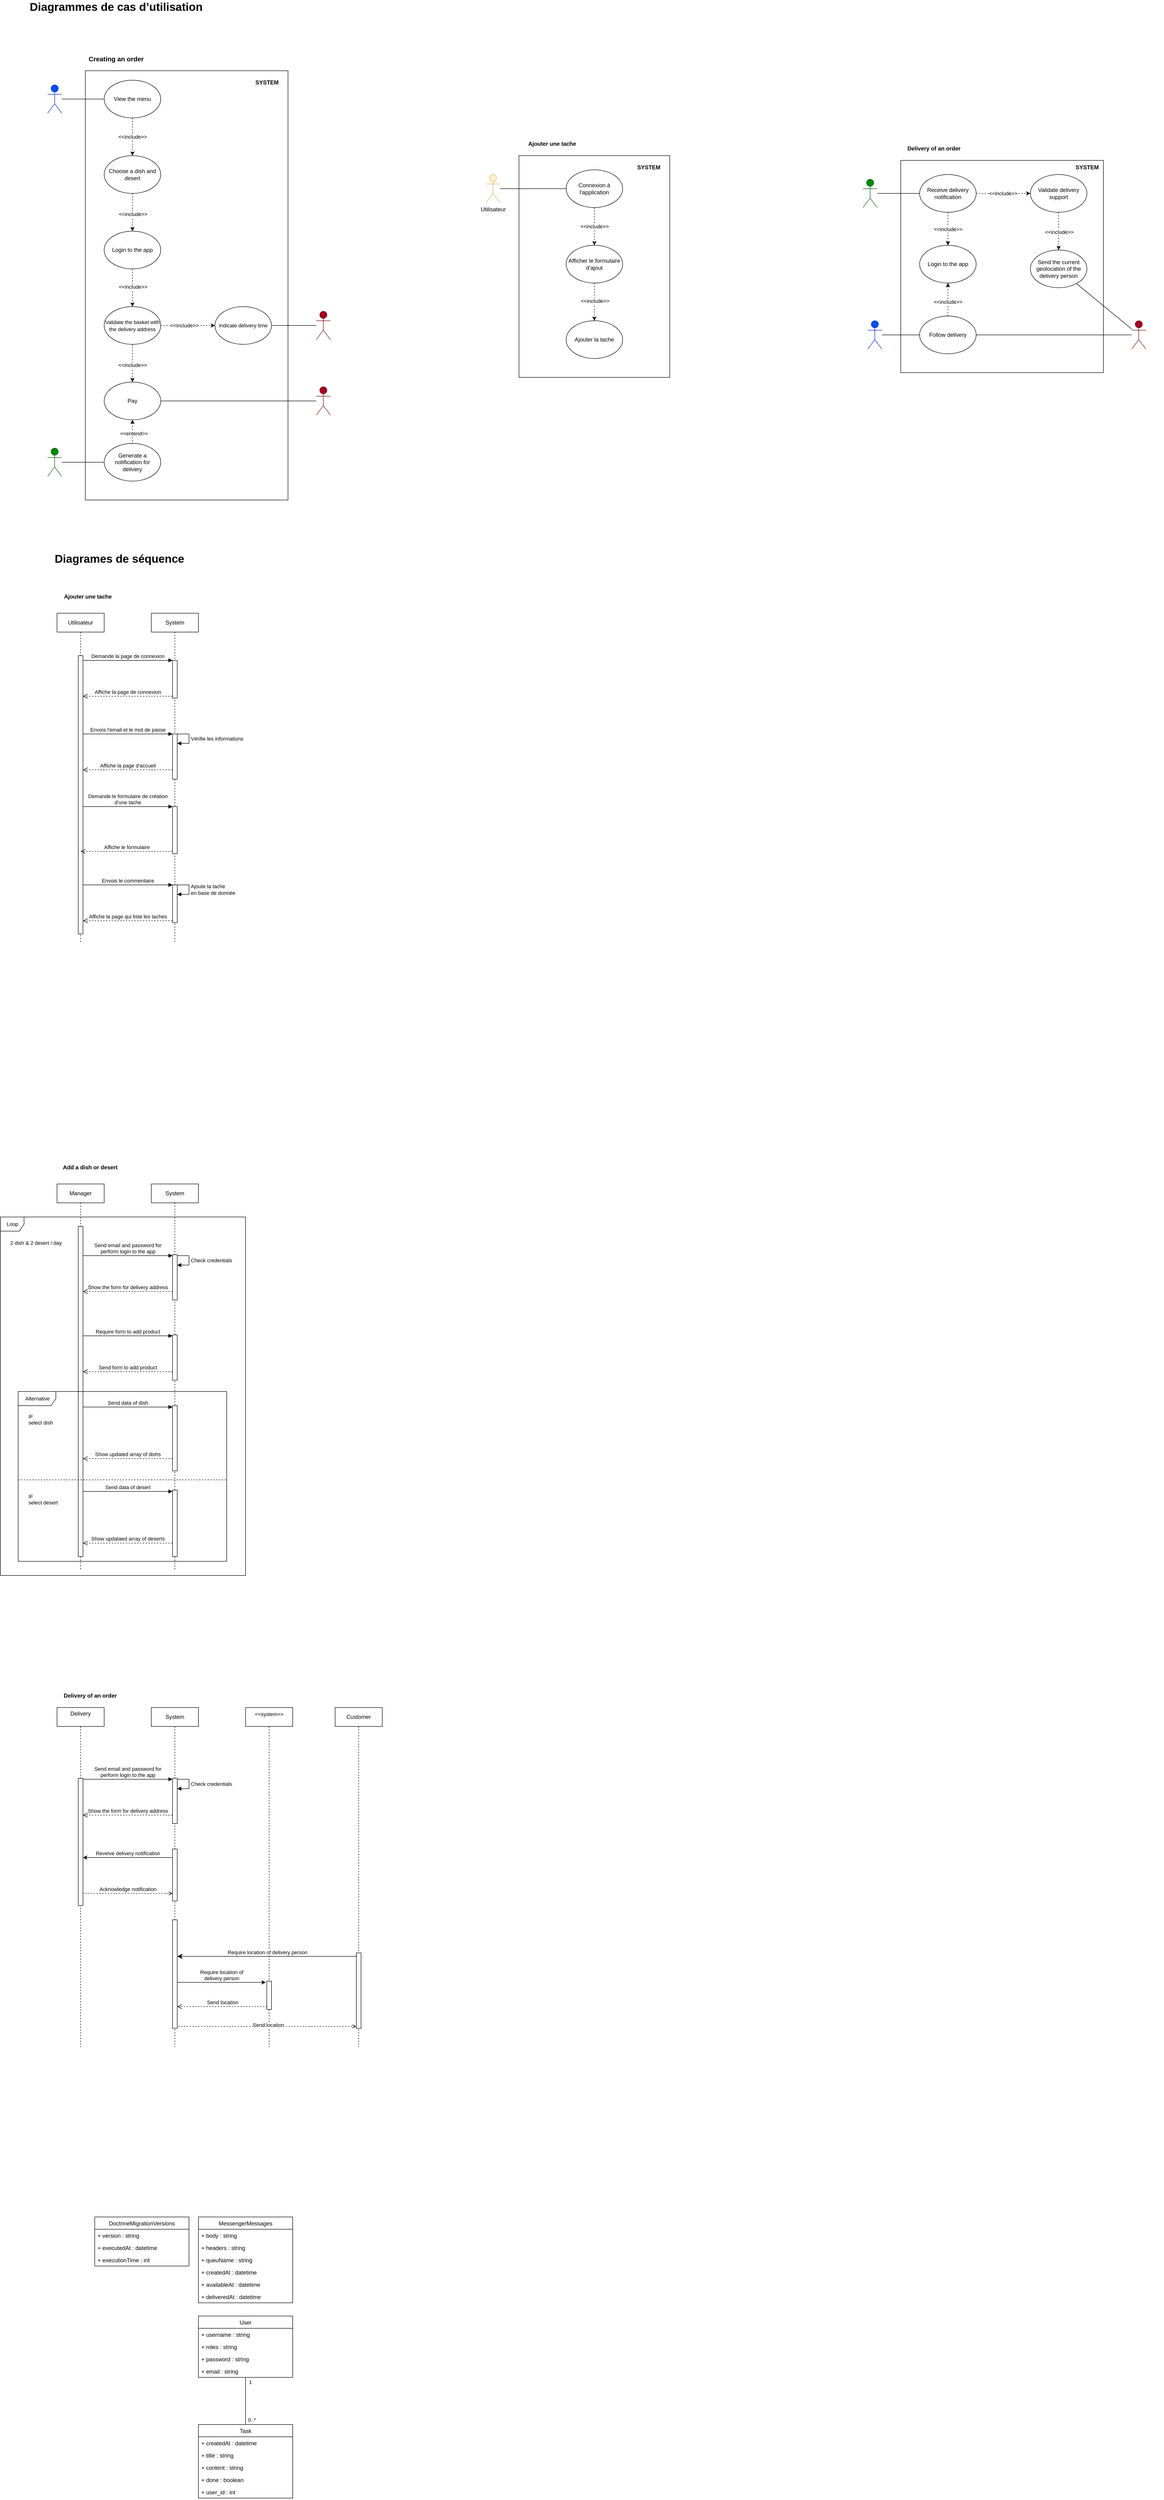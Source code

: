 <mxfile version="24.4.8" type="device">
  <diagram name="Page-1" id="bJd8FTKVX0h3mC1MRTGj">
    <mxGraphModel dx="2184" dy="1863" grid="1" gridSize="10" guides="1" tooltips="1" connect="1" arrows="1" fold="1" page="1" pageScale="1" pageWidth="827" pageHeight="1169" math="0" shadow="0">
      <root>
        <mxCell id="0" />
        <mxCell id="1" parent="0" />
        <mxCell id="SNnkozk0476fBdrd7aOH-89" value="" style="whiteSpace=wrap;html=1;" parent="1" vertex="1">
          <mxGeometry x="1870" y="400" width="430" height="450" as="geometry" />
        </mxCell>
        <mxCell id="SNnkozk0476fBdrd7aOH-65" value="" style="whiteSpace=wrap;html=1;" parent="1" vertex="1">
          <mxGeometry x="1060" y="390" width="320" height="470" as="geometry" />
        </mxCell>
        <mxCell id="SNnkozk0476fBdrd7aOH-47" value="" style="whiteSpace=wrap;html=1;" parent="1" vertex="1">
          <mxGeometry x="140" y="210" width="430" height="910" as="geometry" />
        </mxCell>
        <mxCell id="SNnkozk0476fBdrd7aOH-2" value="&lt;font style=&quot;font-size: 24px;&quot;&gt;&lt;b&gt;Diagrammes de cas d’utilisation&lt;/b&gt;&lt;/font&gt;" style="text;html=1;strokeColor=none;fillColor=none;align=center;verticalAlign=middle;whiteSpace=wrap;rounded=0;" parent="1" vertex="1">
          <mxGeometry x="12.5" y="60" width="385" height="30" as="geometry" />
        </mxCell>
        <mxCell id="SNnkozk0476fBdrd7aOH-4" value="&lt;b&gt;&lt;font style=&quot;font-size: 14px;&quot;&gt;Creating an order&lt;/font&gt;&lt;/b&gt;" style="text;html=1;align=center;verticalAlign=middle;resizable=0;points=[];autosize=1;strokeColor=none;fillColor=none;" parent="1" vertex="1">
          <mxGeometry x="135" y="170" width="140" height="30" as="geometry" />
        </mxCell>
        <mxCell id="SNnkozk0476fBdrd7aOH-7" value="&lt;b&gt;Ajouter une tache&lt;/b&gt;" style="text;html=1;align=center;verticalAlign=middle;resizable=0;points=[];autosize=1;strokeColor=none;fillColor=none;" parent="1" vertex="1">
          <mxGeometry x="1070" y="350" width="120" height="30" as="geometry" />
        </mxCell>
        <mxCell id="SNnkozk0476fBdrd7aOH-8" value="&lt;div&gt;&lt;b&gt;Delivery of an order&lt;/b&gt;&lt;/div&gt;" style="text;html=1;align=center;verticalAlign=middle;resizable=0;points=[];autosize=1;strokeColor=none;fillColor=none;" parent="1" vertex="1">
          <mxGeometry x="1870" y="360" width="140" height="30" as="geometry" />
        </mxCell>
        <mxCell id="SNnkozk0476fBdrd7aOH-18" style="rounded=0;orthogonalLoop=1;jettySize=auto;html=1;endArrow=none;endFill=0;" parent="1" source="SNnkozk0476fBdrd7aOH-12" target="SNnkozk0476fBdrd7aOH-17" edge="1">
          <mxGeometry relative="1" as="geometry" />
        </mxCell>
        <mxCell id="SNnkozk0476fBdrd7aOH-12" value="User" style="shape=umlActor;verticalLabelPosition=bottom;verticalAlign=top;html=1;fillColor=#0050ef;fontColor=#ffffff;strokeColor=#001DBC;" parent="1" vertex="1">
          <mxGeometry x="60" y="240" width="30" height="60" as="geometry" />
        </mxCell>
        <mxCell id="SNnkozk0476fBdrd7aOH-21" value="" style="edgeStyle=orthogonalEdgeStyle;rounded=0;orthogonalLoop=1;jettySize=auto;html=1;dashed=1;" parent="1" source="SNnkozk0476fBdrd7aOH-17" target="SNnkozk0476fBdrd7aOH-20" edge="1">
          <mxGeometry relative="1" as="geometry" />
        </mxCell>
        <mxCell id="SNnkozk0476fBdrd7aOH-32" value="&amp;lt;&amp;lt;include&amp;gt;&amp;gt;" style="edgeLabel;html=1;align=center;verticalAlign=middle;resizable=0;points=[];" parent="SNnkozk0476fBdrd7aOH-21" vertex="1" connectable="0">
          <mxGeometry x="0.265" y="1" relative="1" as="geometry">
            <mxPoint x="-1" y="-11" as="offset" />
          </mxGeometry>
        </mxCell>
        <mxCell id="SNnkozk0476fBdrd7aOH-17" value="View the menu" style="ellipse;whiteSpace=wrap;html=1;" parent="1" vertex="1">
          <mxGeometry x="180" y="230" width="120" height="80" as="geometry" />
        </mxCell>
        <mxCell id="SNnkozk0476fBdrd7aOH-23" value="" style="edgeStyle=orthogonalEdgeStyle;rounded=0;orthogonalLoop=1;jettySize=auto;html=1;dashed=1;" parent="1" source="SNnkozk0476fBdrd7aOH-20" target="SNnkozk0476fBdrd7aOH-22" edge="1">
          <mxGeometry relative="1" as="geometry" />
        </mxCell>
        <mxCell id="SNnkozk0476fBdrd7aOH-33" value="&amp;lt;&amp;lt;include&amp;gt;&amp;gt;" style="edgeLabel;html=1;align=center;verticalAlign=middle;resizable=0;points=[];" parent="SNnkozk0476fBdrd7aOH-23" vertex="1" connectable="0">
          <mxGeometry x="-0.149" y="1" relative="1" as="geometry">
            <mxPoint y="10" as="offset" />
          </mxGeometry>
        </mxCell>
        <mxCell id="SNnkozk0476fBdrd7aOH-20" value="Choose a dish and desert" style="ellipse;whiteSpace=wrap;html=1;" parent="1" vertex="1">
          <mxGeometry x="180" y="390" width="120" height="80" as="geometry" />
        </mxCell>
        <mxCell id="SNnkozk0476fBdrd7aOH-25" value="" style="edgeStyle=orthogonalEdgeStyle;rounded=0;orthogonalLoop=1;jettySize=auto;html=1;dashed=1;" parent="1" source="SNnkozk0476fBdrd7aOH-22" target="SNnkozk0476fBdrd7aOH-24" edge="1">
          <mxGeometry relative="1" as="geometry" />
        </mxCell>
        <mxCell id="SNnkozk0476fBdrd7aOH-34" value="&amp;lt;&amp;lt;include&amp;gt;&amp;gt;" style="edgeLabel;html=1;align=center;verticalAlign=middle;resizable=0;points=[];" parent="SNnkozk0476fBdrd7aOH-25" vertex="1" connectable="0">
          <mxGeometry x="-0.063" y="1" relative="1" as="geometry">
            <mxPoint as="offset" />
          </mxGeometry>
        </mxCell>
        <mxCell id="SNnkozk0476fBdrd7aOH-22" value="Login to the app" style="ellipse;whiteSpace=wrap;html=1;" parent="1" vertex="1">
          <mxGeometry x="180" y="550" width="120" height="80" as="geometry" />
        </mxCell>
        <mxCell id="SNnkozk0476fBdrd7aOH-27" value="" style="edgeStyle=orthogonalEdgeStyle;rounded=0;orthogonalLoop=1;jettySize=auto;html=1;dashed=1;" parent="1" source="SNnkozk0476fBdrd7aOH-24" target="SNnkozk0476fBdrd7aOH-26" edge="1">
          <mxGeometry relative="1" as="geometry" />
        </mxCell>
        <mxCell id="SNnkozk0476fBdrd7aOH-35" value="&amp;lt;&amp;lt;include&amp;gt;&amp;gt;" style="edgeLabel;html=1;align=center;verticalAlign=middle;resizable=0;points=[];" parent="SNnkozk0476fBdrd7aOH-27" vertex="1" connectable="0">
          <mxGeometry x="0.092" relative="1" as="geometry">
            <mxPoint as="offset" />
          </mxGeometry>
        </mxCell>
        <mxCell id="SNnkozk0476fBdrd7aOH-39" value="" style="rounded=0;orthogonalLoop=1;jettySize=auto;html=1;dashed=1;" parent="1" source="SNnkozk0476fBdrd7aOH-24" target="SNnkozk0476fBdrd7aOH-38" edge="1">
          <mxGeometry relative="1" as="geometry" />
        </mxCell>
        <mxCell id="SNnkozk0476fBdrd7aOH-41" value="&amp;lt;&amp;lt;include&amp;gt;&amp;gt;" style="edgeLabel;html=1;align=center;verticalAlign=middle;resizable=0;points=[];" parent="SNnkozk0476fBdrd7aOH-39" vertex="1" connectable="0">
          <mxGeometry x="0.357" relative="1" as="geometry">
            <mxPoint x="-28" as="offset" />
          </mxGeometry>
        </mxCell>
        <mxCell id="SNnkozk0476fBdrd7aOH-24" value="&lt;font style=&quot;font-size: 11px;&quot;&gt;Validate the basket with the delivery address&lt;/font&gt;" style="ellipse;whiteSpace=wrap;html=1;" parent="1" vertex="1">
          <mxGeometry x="180" y="710" width="120" height="80" as="geometry" />
        </mxCell>
        <mxCell id="SNnkozk0476fBdrd7aOH-30" value="" style="rounded=0;orthogonalLoop=1;jettySize=auto;html=1;edgeStyle=orthogonalEdgeStyle;startArrow=classic;startFill=1;endArrow=none;endFill=0;dashed=1;" parent="1" source="SNnkozk0476fBdrd7aOH-26" target="SNnkozk0476fBdrd7aOH-29" edge="1">
          <mxGeometry relative="1" as="geometry" />
        </mxCell>
        <mxCell id="SNnkozk0476fBdrd7aOH-36" value="&amp;lt;&amp;lt;entend&amp;gt;&amp;gt;" style="edgeLabel;html=1;align=center;verticalAlign=middle;resizable=0;points=[];" parent="SNnkozk0476fBdrd7aOH-30" vertex="1" connectable="0">
          <mxGeometry x="0.141" y="3" relative="1" as="geometry">
            <mxPoint as="offset" />
          </mxGeometry>
        </mxCell>
        <mxCell id="SNnkozk0476fBdrd7aOH-26" value="Pay" style="ellipse;whiteSpace=wrap;html=1;" parent="1" vertex="1">
          <mxGeometry x="180" y="870" width="120" height="80" as="geometry" />
        </mxCell>
        <mxCell id="SNnkozk0476fBdrd7aOH-28" value="Delivery&lt;br&gt;person" style="shape=umlActor;verticalLabelPosition=bottom;verticalAlign=top;html=1;fillColor=#008a00;fontColor=#ffffff;strokeColor=#005700;" parent="1" vertex="1">
          <mxGeometry x="60" y="1010" width="30" height="60" as="geometry" />
        </mxCell>
        <mxCell id="SNnkozk0476fBdrd7aOH-49" style="edgeStyle=orthogonalEdgeStyle;rounded=0;orthogonalLoop=1;jettySize=auto;html=1;startArrow=none;startFill=0;endArrow=none;endFill=0;" parent="1" source="SNnkozk0476fBdrd7aOH-29" target="SNnkozk0476fBdrd7aOH-28" edge="1">
          <mxGeometry relative="1" as="geometry" />
        </mxCell>
        <mxCell id="SNnkozk0476fBdrd7aOH-29" value="Generate a notification for delivery" style="ellipse;whiteSpace=wrap;html=1;" parent="1" vertex="1">
          <mxGeometry x="180" y="1000" width="120" height="80" as="geometry" />
        </mxCell>
        <mxCell id="SNnkozk0476fBdrd7aOH-37" value="&amp;lt;&amp;lt;system&amp;gt;&amp;gt;&lt;br&gt;&lt;div&gt;Geolocation system&lt;/div&gt;" style="shape=umlActor;verticalLabelPosition=bottom;verticalAlign=top;html=1;fillColor=#a20025;fontColor=#ffffff;strokeColor=#6F0000;" parent="1" vertex="1">
          <mxGeometry x="630" y="720" width="30" height="60" as="geometry" />
        </mxCell>
        <mxCell id="SNnkozk0476fBdrd7aOH-40" style="edgeStyle=orthogonalEdgeStyle;rounded=0;orthogonalLoop=1;jettySize=auto;html=1;endArrow=none;endFill=0;" parent="1" source="SNnkozk0476fBdrd7aOH-38" target="SNnkozk0476fBdrd7aOH-37" edge="1">
          <mxGeometry relative="1" as="geometry" />
        </mxCell>
        <mxCell id="SNnkozk0476fBdrd7aOH-38" value="&lt;font style=&quot;font-size: 11px;&quot;&gt;Indicate delivery time&lt;/font&gt;" style="ellipse;whiteSpace=wrap;html=1;" parent="1" vertex="1">
          <mxGeometry x="415" y="710" width="120" height="80" as="geometry" />
        </mxCell>
        <mxCell id="SNnkozk0476fBdrd7aOH-46" style="edgeStyle=orthogonalEdgeStyle;rounded=0;orthogonalLoop=1;jettySize=auto;html=1;endArrow=none;endFill=0;" parent="1" source="SNnkozk0476fBdrd7aOH-43" target="SNnkozk0476fBdrd7aOH-26" edge="1">
          <mxGeometry relative="1" as="geometry" />
        </mxCell>
        <mxCell id="SNnkozk0476fBdrd7aOH-43" value="&amp;lt;&amp;lt;system&amp;gt;&amp;gt;&lt;br&gt;Payment partner" style="shape=umlActor;verticalLabelPosition=bottom;verticalAlign=top;html=1;fillColor=#a20025;fontColor=#ffffff;strokeColor=#6F0000;" parent="1" vertex="1">
          <mxGeometry x="630" y="880" width="30" height="60" as="geometry" />
        </mxCell>
        <mxCell id="SNnkozk0476fBdrd7aOH-48" value="&lt;b&gt;SYSTEM&lt;/b&gt;" style="text;html=1;align=center;verticalAlign=middle;resizable=0;points=[];autosize=1;strokeColor=none;fillColor=none;" parent="1" vertex="1">
          <mxGeometry x="490" y="220" width="70" height="30" as="geometry" />
        </mxCell>
        <mxCell id="SNnkozk0476fBdrd7aOH-53" style="edgeStyle=orthogonalEdgeStyle;rounded=0;orthogonalLoop=1;jettySize=auto;html=1;endArrow=none;endFill=0;" parent="1" source="SNnkozk0476fBdrd7aOH-50" target="SNnkozk0476fBdrd7aOH-52" edge="1">
          <mxGeometry relative="1" as="geometry" />
        </mxCell>
        <mxCell id="SNnkozk0476fBdrd7aOH-50" value="Utilisateur" style="shape=umlActor;verticalLabelPosition=bottom;verticalAlign=top;html=1;fillColor=#fff2cc;strokeColor=#d6b656;" parent="1" vertex="1">
          <mxGeometry x="990" y="430" width="30" height="60" as="geometry" />
        </mxCell>
        <mxCell id="SNnkozk0476fBdrd7aOH-55" value="" style="edgeStyle=orthogonalEdgeStyle;rounded=0;orthogonalLoop=1;jettySize=auto;html=1;dashed=1;" parent="1" source="SNnkozk0476fBdrd7aOH-52" target="SNnkozk0476fBdrd7aOH-54" edge="1">
          <mxGeometry relative="1" as="geometry" />
        </mxCell>
        <mxCell id="SNnkozk0476fBdrd7aOH-56" value="&amp;lt;&amp;lt;include&amp;gt;&amp;gt;" style="edgeLabel;html=1;align=center;verticalAlign=middle;resizable=0;points=[];" parent="SNnkozk0476fBdrd7aOH-55" vertex="1" connectable="0">
          <mxGeometry x="0.345" y="-2" relative="1" as="geometry">
            <mxPoint x="2" y="-14" as="offset" />
          </mxGeometry>
        </mxCell>
        <mxCell id="SNnkozk0476fBdrd7aOH-52" value="Connexion à l&#39;application" style="ellipse;whiteSpace=wrap;html=1;" parent="1" vertex="1">
          <mxGeometry x="1160" y="420" width="120" height="80" as="geometry" />
        </mxCell>
        <mxCell id="SNnkozk0476fBdrd7aOH-58" value="" style="edgeStyle=orthogonalEdgeStyle;rounded=0;orthogonalLoop=1;jettySize=auto;html=1;dashed=1;startArrow=none;startFill=0;endArrow=classic;endFill=1;" parent="1" source="SNnkozk0476fBdrd7aOH-54" target="SNnkozk0476fBdrd7aOH-57" edge="1">
          <mxGeometry relative="1" as="geometry" />
        </mxCell>
        <mxCell id="SNnkozk0476fBdrd7aOH-64" value="&amp;lt;&amp;lt;include&amp;gt;&amp;gt;" style="edgeLabel;html=1;align=center;verticalAlign=middle;resizable=0;points=[];" parent="SNnkozk0476fBdrd7aOH-58" vertex="1" connectable="0">
          <mxGeometry x="0.385" y="-2" relative="1" as="geometry">
            <mxPoint x="3" y="-18" as="offset" />
          </mxGeometry>
        </mxCell>
        <mxCell id="SNnkozk0476fBdrd7aOH-54" value="Afficher le formulaire&lt;br&gt;d&#39;ajout" style="ellipse;whiteSpace=wrap;html=1;" parent="1" vertex="1">
          <mxGeometry x="1160" y="580" width="120" height="80" as="geometry" />
        </mxCell>
        <mxCell id="SNnkozk0476fBdrd7aOH-57" value="Ajouter la tache" style="ellipse;whiteSpace=wrap;html=1;" parent="1" vertex="1">
          <mxGeometry x="1160" y="740" width="120" height="80" as="geometry" />
        </mxCell>
        <mxCell id="SNnkozk0476fBdrd7aOH-66" value="&lt;b&gt;SYSTEM&lt;/b&gt;" style="text;html=1;align=center;verticalAlign=middle;resizable=0;points=[];autosize=1;strokeColor=none;fillColor=none;" parent="1" vertex="1">
          <mxGeometry x="1300" y="400" width="70" height="30" as="geometry" />
        </mxCell>
        <mxCell id="SNnkozk0476fBdrd7aOH-72" style="edgeStyle=orthogonalEdgeStyle;rounded=0;orthogonalLoop=1;jettySize=auto;html=1;endArrow=none;endFill=0;" parent="1" source="SNnkozk0476fBdrd7aOH-67" target="SNnkozk0476fBdrd7aOH-71" edge="1">
          <mxGeometry relative="1" as="geometry" />
        </mxCell>
        <mxCell id="SNnkozk0476fBdrd7aOH-67" value="Delivery&lt;br&gt;person" style="shape=umlActor;verticalLabelPosition=bottom;verticalAlign=top;html=1;fillColor=#008a00;fontColor=#ffffff;strokeColor=#005700;" parent="1" vertex="1">
          <mxGeometry x="1790" y="440" width="30" height="60" as="geometry" />
        </mxCell>
        <mxCell id="SNnkozk0476fBdrd7aOH-77" style="edgeStyle=orthogonalEdgeStyle;rounded=0;orthogonalLoop=1;jettySize=auto;html=1;endArrow=none;endFill=0;" parent="1" source="SNnkozk0476fBdrd7aOH-68" target="SNnkozk0476fBdrd7aOH-80" edge="1">
          <mxGeometry relative="1" as="geometry" />
        </mxCell>
        <mxCell id="SNnkozk0476fBdrd7aOH-68" value="Customer" style="shape=umlActor;verticalLabelPosition=bottom;verticalAlign=top;html=1;fillColor=#0050ef;fontColor=#ffffff;strokeColor=#001DBC;" parent="1" vertex="1">
          <mxGeometry x="1800" y="740" width="30" height="60" as="geometry" />
        </mxCell>
        <mxCell id="SNnkozk0476fBdrd7aOH-83" style="edgeStyle=orthogonalEdgeStyle;rounded=0;orthogonalLoop=1;jettySize=auto;html=1;endArrow=none;endFill=0;" parent="1" source="SNnkozk0476fBdrd7aOH-69" target="SNnkozk0476fBdrd7aOH-80" edge="1">
          <mxGeometry relative="1" as="geometry" />
        </mxCell>
        <mxCell id="SNnkozk0476fBdrd7aOH-87" style="rounded=0;orthogonalLoop=1;jettySize=auto;html=1;endArrow=none;endFill=0;" parent="1" source="SNnkozk0476fBdrd7aOH-69" target="SNnkozk0476fBdrd7aOH-84" edge="1">
          <mxGeometry relative="1" as="geometry" />
        </mxCell>
        <mxCell id="SNnkozk0476fBdrd7aOH-69" value="&amp;lt;&amp;lt;system&amp;gt;&amp;gt;&lt;br&gt;&lt;div&gt;Geolocation system&lt;/div&gt;" style="shape=umlActor;verticalLabelPosition=bottom;verticalAlign=top;html=1;fillColor=#a20025;fontColor=#ffffff;strokeColor=#6F0000;" parent="1" vertex="1">
          <mxGeometry x="2360" y="740" width="30" height="60" as="geometry" />
        </mxCell>
        <mxCell id="SNnkozk0476fBdrd7aOH-74" value="" style="edgeStyle=orthogonalEdgeStyle;rounded=0;orthogonalLoop=1;jettySize=auto;html=1;dashed=1;" parent="1" source="SNnkozk0476fBdrd7aOH-71" target="SNnkozk0476fBdrd7aOH-73" edge="1">
          <mxGeometry relative="1" as="geometry" />
        </mxCell>
        <mxCell id="SNnkozk0476fBdrd7aOH-75" value="&amp;lt;&amp;lt;include&amp;gt;&amp;gt;" style="edgeLabel;html=1;align=center;verticalAlign=middle;resizable=0;points=[];" parent="SNnkozk0476fBdrd7aOH-74" vertex="1" connectable="0">
          <mxGeometry x="0.26" y="1" relative="1" as="geometry">
            <mxPoint x="-16" y="1" as="offset" />
          </mxGeometry>
        </mxCell>
        <mxCell id="SNnkozk0476fBdrd7aOH-78" style="rounded=0;orthogonalLoop=1;jettySize=auto;html=1;dashed=1;" parent="1" source="SNnkozk0476fBdrd7aOH-71" target="SNnkozk0476fBdrd7aOH-76" edge="1">
          <mxGeometry relative="1" as="geometry" />
        </mxCell>
        <mxCell id="SNnkozk0476fBdrd7aOH-79" value="&amp;lt;&amp;lt;include&amp;gt;&amp;gt;" style="edgeLabel;html=1;align=center;verticalAlign=middle;resizable=0;points=[];" parent="SNnkozk0476fBdrd7aOH-78" vertex="1" connectable="0">
          <mxGeometry x="0.165" y="-3" relative="1" as="geometry">
            <mxPoint x="3" y="-5" as="offset" />
          </mxGeometry>
        </mxCell>
        <mxCell id="SNnkozk0476fBdrd7aOH-71" value="Receive delivery notification" style="ellipse;whiteSpace=wrap;html=1;" parent="1" vertex="1">
          <mxGeometry x="1910" y="430" width="120" height="80" as="geometry" />
        </mxCell>
        <mxCell id="SNnkozk0476fBdrd7aOH-85" value="" style="edgeStyle=orthogonalEdgeStyle;rounded=0;orthogonalLoop=1;jettySize=auto;html=1;dashed=1;" parent="1" source="SNnkozk0476fBdrd7aOH-73" target="SNnkozk0476fBdrd7aOH-84" edge="1">
          <mxGeometry relative="1" as="geometry" />
        </mxCell>
        <mxCell id="SNnkozk0476fBdrd7aOH-88" value="&amp;lt;&amp;lt;include&amp;gt;&amp;gt;" style="edgeLabel;html=1;align=center;verticalAlign=middle;resizable=0;points=[];" parent="SNnkozk0476fBdrd7aOH-85" vertex="1" connectable="0">
          <mxGeometry x="0.05" y="1" relative="1" as="geometry">
            <mxPoint as="offset" />
          </mxGeometry>
        </mxCell>
        <mxCell id="SNnkozk0476fBdrd7aOH-73" value="Validate delivery support" style="ellipse;whiteSpace=wrap;html=1;" parent="1" vertex="1">
          <mxGeometry x="2145" y="430" width="120" height="80" as="geometry" />
        </mxCell>
        <mxCell id="SNnkozk0476fBdrd7aOH-76" value="Login to the app" style="ellipse;whiteSpace=wrap;html=1;" parent="1" vertex="1">
          <mxGeometry x="1910" y="580" width="120" height="80" as="geometry" />
        </mxCell>
        <mxCell id="SNnkozk0476fBdrd7aOH-81" style="rounded=0;orthogonalLoop=1;jettySize=auto;html=1;dashed=1;" parent="1" source="SNnkozk0476fBdrd7aOH-80" target="SNnkozk0476fBdrd7aOH-76" edge="1">
          <mxGeometry relative="1" as="geometry" />
        </mxCell>
        <mxCell id="SNnkozk0476fBdrd7aOH-82" value="&amp;lt;&amp;lt;include&amp;gt;&amp;gt;" style="edgeLabel;html=1;align=center;verticalAlign=middle;resizable=0;points=[];" parent="SNnkozk0476fBdrd7aOH-81" vertex="1" connectable="0">
          <mxGeometry x="-0.289" y="-3" relative="1" as="geometry">
            <mxPoint x="-3" y="-5" as="offset" />
          </mxGeometry>
        </mxCell>
        <mxCell id="SNnkozk0476fBdrd7aOH-80" value="Follow delivery" style="ellipse;whiteSpace=wrap;html=1;" parent="1" vertex="1">
          <mxGeometry x="1910" y="730" width="120" height="80" as="geometry" />
        </mxCell>
        <mxCell id="SNnkozk0476fBdrd7aOH-84" value="Send the current geolocation of the delivery person" style="ellipse;whiteSpace=wrap;html=1;" parent="1" vertex="1">
          <mxGeometry x="2145" y="590" width="120" height="80" as="geometry" />
        </mxCell>
        <mxCell id="SNnkozk0476fBdrd7aOH-92" value="&lt;b&gt;SYSTEM&lt;/b&gt;" style="text;html=1;align=center;verticalAlign=middle;resizable=0;points=[];autosize=1;strokeColor=none;fillColor=none;" parent="1" vertex="1">
          <mxGeometry x="2230" y="400" width="70" height="30" as="geometry" />
        </mxCell>
        <mxCell id="SNnkozk0476fBdrd7aOH-110" value="&lt;b&gt;&lt;font style=&quot;font-size: 24px;&quot;&gt;Diagrames de séquence&lt;/font&gt;&lt;/b&gt;" style="text;html=1;strokeColor=none;fillColor=none;align=center;verticalAlign=middle;whiteSpace=wrap;rounded=0;" parent="1" vertex="1">
          <mxGeometry x="20" y="1230" width="385" height="30" as="geometry" />
        </mxCell>
        <mxCell id="M8gHz6OF7IMhwvoP7_Hq-1" value="&lt;b&gt;Ajouter une tache&lt;/b&gt;" style="text;html=1;align=center;verticalAlign=middle;resizable=0;points=[];autosize=1;strokeColor=none;fillColor=none;" parent="1" vertex="1">
          <mxGeometry x="85" y="1310" width="120" height="30" as="geometry" />
        </mxCell>
        <mxCell id="M8gHz6OF7IMhwvoP7_Hq-2" value="Utilisateur" style="shape=umlLifeline;perimeter=lifelinePerimeter;whiteSpace=wrap;html=1;container=1;collapsible=0;recursiveResize=0;outlineConnect=0;" parent="1" vertex="1">
          <mxGeometry x="80" y="1360" width="100" height="700" as="geometry" />
        </mxCell>
        <mxCell id="VpnZPA2ySDscZj6MfDkw-8" value="" style="html=1;points=[];perimeter=orthogonalPerimeter;fontSize=11;" parent="M8gHz6OF7IMhwvoP7_Hq-2" vertex="1">
          <mxGeometry x="45" y="90" width="10" height="590" as="geometry" />
        </mxCell>
        <mxCell id="M8gHz6OF7IMhwvoP7_Hq-3" value="System" style="shape=umlLifeline;perimeter=lifelinePerimeter;whiteSpace=wrap;html=1;container=1;collapsible=0;recursiveResize=0;outlineConnect=0;" parent="1" vertex="1">
          <mxGeometry x="280" y="1360" width="100" height="700" as="geometry" />
        </mxCell>
        <mxCell id="VpnZPA2ySDscZj6MfDkw-9" value="" style="html=1;points=[];perimeter=orthogonalPerimeter;fontSize=11;" parent="M8gHz6OF7IMhwvoP7_Hq-3" vertex="1">
          <mxGeometry x="45" y="100" width="10" height="80" as="geometry" />
        </mxCell>
        <mxCell id="VpnZPA2ySDscZj6MfDkw-22" value="Affiche la page d&#39;accueil" style="html=1;verticalAlign=bottom;endArrow=open;dashed=1;endSize=8;rounded=0;fontSize=11;" parent="M8gHz6OF7IMhwvoP7_Hq-3" source="VpnZPA2ySDscZj6MfDkw-27" edge="1">
          <mxGeometry relative="1" as="geometry">
            <mxPoint x="-145" y="332.0" as="targetPoint" />
            <mxPoint x="45" y="332" as="sourcePoint" />
          </mxGeometry>
        </mxCell>
        <mxCell id="VpnZPA2ySDscZj6MfDkw-23" value="Envois l&#39;email et le mot de passe" style="html=1;verticalAlign=bottom;endArrow=block;rounded=0;fontSize=11;" parent="M8gHz6OF7IMhwvoP7_Hq-3" target="VpnZPA2ySDscZj6MfDkw-27" edge="1">
          <mxGeometry relative="1" as="geometry">
            <mxPoint x="-145" y="256" as="sourcePoint" />
            <mxPoint x="45" y="256" as="targetPoint" />
          </mxGeometry>
        </mxCell>
        <mxCell id="VpnZPA2ySDscZj6MfDkw-27" value="" style="html=1;points=[];perimeter=orthogonalPerimeter;fontSize=11;" parent="M8gHz6OF7IMhwvoP7_Hq-3" vertex="1">
          <mxGeometry x="45" y="256" width="10" height="96" as="geometry" />
        </mxCell>
        <mxCell id="VpnZPA2ySDscZj6MfDkw-30" value="Vérifie les informations" style="edgeStyle=orthogonalEdgeStyle;html=1;align=left;spacingLeft=2;endArrow=block;rounded=0;fontSize=11;" parent="M8gHz6OF7IMhwvoP7_Hq-3" source="VpnZPA2ySDscZj6MfDkw-27" target="VpnZPA2ySDscZj6MfDkw-27" edge="1">
          <mxGeometry relative="1" as="geometry">
            <mxPoint x="85" y="256" as="sourcePoint" />
            <Array as="points">
              <mxPoint x="80" y="256" />
              <mxPoint x="80" y="276" />
            </Array>
            <mxPoint x="90" y="276.0" as="targetPoint" />
          </mxGeometry>
        </mxCell>
        <mxCell id="VpnZPA2ySDscZj6MfDkw-32" value="Demande le formulaire de création&lt;br&gt;d&#39;une tache" style="html=1;verticalAlign=bottom;endArrow=block;entryX=0;entryY=0;rounded=0;fontSize=11;" parent="M8gHz6OF7IMhwvoP7_Hq-3" target="VpnZPA2ySDscZj6MfDkw-33" edge="1">
          <mxGeometry relative="1" as="geometry">
            <mxPoint x="-145" y="410" as="sourcePoint" />
          </mxGeometry>
        </mxCell>
        <mxCell id="VpnZPA2ySDscZj6MfDkw-33" value="" style="html=1;points=[];perimeter=orthogonalPerimeter;fontSize=11;" parent="M8gHz6OF7IMhwvoP7_Hq-3" vertex="1">
          <mxGeometry x="45" y="410" width="10" height="100" as="geometry" />
        </mxCell>
        <mxCell id="VpnZPA2ySDscZj6MfDkw-100" value="Envois le commentaire" style="html=1;verticalAlign=bottom;endArrow=block;entryX=0;entryY=0;rounded=0;fontSize=11;" parent="M8gHz6OF7IMhwvoP7_Hq-3" target="VpnZPA2ySDscZj6MfDkw-102" edge="1">
          <mxGeometry relative="1" as="geometry">
            <mxPoint x="-145" y="576" as="sourcePoint" />
            <mxPoint as="offset" />
          </mxGeometry>
        </mxCell>
        <mxCell id="VpnZPA2ySDscZj6MfDkw-101" value="Affiche la page qui liste les taches" style="html=1;verticalAlign=bottom;endArrow=open;dashed=1;endSize=8;exitX=0;exitY=0.95;rounded=0;fontSize=11;" parent="M8gHz6OF7IMhwvoP7_Hq-3" source="VpnZPA2ySDscZj6MfDkw-102" edge="1">
          <mxGeometry x="-0.002" relative="1" as="geometry">
            <mxPoint x="-145" y="652.0" as="targetPoint" />
            <mxPoint as="offset" />
          </mxGeometry>
        </mxCell>
        <mxCell id="VpnZPA2ySDscZj6MfDkw-102" value="" style="html=1;points=[];perimeter=orthogonalPerimeter;fontSize=11;" parent="M8gHz6OF7IMhwvoP7_Hq-3" vertex="1">
          <mxGeometry x="45" y="576" width="10" height="80" as="geometry" />
        </mxCell>
        <mxCell id="1b7SHwQjB-a3HSirxQ3R-4" value="Ajoute la tache&lt;br&gt;en base de donnée" style="edgeStyle=orthogonalEdgeStyle;html=1;align=left;spacingLeft=2;endArrow=block;rounded=0;fontSize=11;" parent="M8gHz6OF7IMhwvoP7_Hq-3" edge="1">
          <mxGeometry relative="1" as="geometry">
            <mxPoint x="55" y="576" as="sourcePoint" />
            <Array as="points">
              <mxPoint x="80" y="576" />
              <mxPoint x="80" y="596" />
            </Array>
            <mxPoint x="55" y="596" as="targetPoint" />
          </mxGeometry>
        </mxCell>
        <mxCell id="VpnZPA2ySDscZj6MfDkw-10" value="Demande la page de connexion" style="html=1;verticalAlign=bottom;endArrow=block;entryX=0;entryY=0;rounded=0;fontSize=11;" parent="1" source="VpnZPA2ySDscZj6MfDkw-8" target="VpnZPA2ySDscZj6MfDkw-9" edge="1">
          <mxGeometry relative="1" as="geometry">
            <mxPoint x="230" y="1480" as="sourcePoint" />
          </mxGeometry>
        </mxCell>
        <mxCell id="VpnZPA2ySDscZj6MfDkw-11" value="Affiche la page de connexion" style="html=1;verticalAlign=bottom;endArrow=open;dashed=1;endSize=8;exitX=0;exitY=0.95;rounded=0;fontSize=11;" parent="1" source="VpnZPA2ySDscZj6MfDkw-9" target="VpnZPA2ySDscZj6MfDkw-8" edge="1">
          <mxGeometry relative="1" as="geometry">
            <mxPoint x="230" y="1556" as="targetPoint" />
          </mxGeometry>
        </mxCell>
        <mxCell id="VpnZPA2ySDscZj6MfDkw-31" value="Affiche le formulaire" style="html=1;verticalAlign=bottom;endArrow=open;dashed=1;endSize=8;exitX=0;exitY=0.95;rounded=0;fontSize=11;" parent="1" source="VpnZPA2ySDscZj6MfDkw-33" target="M8gHz6OF7IMhwvoP7_Hq-2" edge="1">
          <mxGeometry x="0.002" relative="1" as="geometry">
            <mxPoint x="135" y="1922.0" as="targetPoint" />
            <mxPoint as="offset" />
          </mxGeometry>
        </mxCell>
        <mxCell id="VpnZPA2ySDscZj6MfDkw-115" value="&lt;b&gt;Add a dish or desert&lt;/b&gt;" style="text;html=1;align=center;verticalAlign=middle;resizable=0;points=[];autosize=1;strokeColor=none;fillColor=none;" parent="1" vertex="1">
          <mxGeometry x="80" y="2520" width="140" height="30" as="geometry" />
        </mxCell>
        <mxCell id="VpnZPA2ySDscZj6MfDkw-117" value="Manager" style="shape=umlLifeline;perimeter=lifelinePerimeter;whiteSpace=wrap;html=1;container=1;collapsible=0;recursiveResize=0;outlineConnect=0;" parent="1" vertex="1">
          <mxGeometry x="80" y="2570" width="100" height="820" as="geometry" />
        </mxCell>
        <mxCell id="VpnZPA2ySDscZj6MfDkw-118" value="" style="html=1;points=[];perimeter=orthogonalPerimeter;fontSize=11;" parent="VpnZPA2ySDscZj6MfDkw-117" vertex="1">
          <mxGeometry x="45" y="90" width="10" height="700" as="geometry" />
        </mxCell>
        <mxCell id="VpnZPA2ySDscZj6MfDkw-119" value="System" style="shape=umlLifeline;perimeter=lifelinePerimeter;whiteSpace=wrap;html=1;container=1;collapsible=0;recursiveResize=0;outlineConnect=0;" parent="1" vertex="1">
          <mxGeometry x="280" y="2570" width="100" height="820" as="geometry" />
        </mxCell>
        <mxCell id="VpnZPA2ySDscZj6MfDkw-124" value="Show the form for delivery address" style="html=1;verticalAlign=bottom;endArrow=open;dashed=1;endSize=8;rounded=0;fontSize=11;" parent="VpnZPA2ySDscZj6MfDkw-119" source="VpnZPA2ySDscZj6MfDkw-126" edge="1">
          <mxGeometry relative="1" as="geometry">
            <mxPoint x="-145" y="228.0" as="targetPoint" />
            <mxPoint x="45" y="228" as="sourcePoint" />
          </mxGeometry>
        </mxCell>
        <mxCell id="VpnZPA2ySDscZj6MfDkw-125" value="Send email and password for&lt;br&gt;perform login to the app" style="html=1;verticalAlign=bottom;endArrow=block;rounded=0;fontSize=11;" parent="VpnZPA2ySDscZj6MfDkw-119" target="VpnZPA2ySDscZj6MfDkw-126" edge="1">
          <mxGeometry relative="1" as="geometry">
            <mxPoint x="-145" y="152" as="sourcePoint" />
            <mxPoint x="45" y="152" as="targetPoint" />
          </mxGeometry>
        </mxCell>
        <mxCell id="VpnZPA2ySDscZj6MfDkw-126" value="" style="html=1;points=[];perimeter=orthogonalPerimeter;fontSize=11;" parent="VpnZPA2ySDscZj6MfDkw-119" vertex="1">
          <mxGeometry x="45" y="150" width="10" height="96" as="geometry" />
        </mxCell>
        <mxCell id="VpnZPA2ySDscZj6MfDkw-127" value="Check credentials" style="edgeStyle=orthogonalEdgeStyle;html=1;align=left;spacingLeft=2;endArrow=block;rounded=0;fontSize=11;" parent="VpnZPA2ySDscZj6MfDkw-119" source="VpnZPA2ySDscZj6MfDkw-126" target="VpnZPA2ySDscZj6MfDkw-126" edge="1">
          <mxGeometry relative="1" as="geometry">
            <mxPoint x="85" y="152" as="sourcePoint" />
            <Array as="points">
              <mxPoint x="80" y="152" />
              <mxPoint x="80" y="172" />
            </Array>
            <mxPoint x="90" y="172.0" as="targetPoint" />
          </mxGeometry>
        </mxCell>
        <mxCell id="VpnZPA2ySDscZj6MfDkw-144" value="Send form to add product" style="html=1;verticalAlign=bottom;endArrow=open;dashed=1;endSize=8;rounded=0;fontSize=11;" parent="VpnZPA2ySDscZj6MfDkw-119" source="VpnZPA2ySDscZj6MfDkw-146" edge="1">
          <mxGeometry relative="1" as="geometry">
            <mxPoint x="-145" y="398.0" as="targetPoint" />
            <mxPoint x="-235" y="-2172" as="sourcePoint" />
          </mxGeometry>
        </mxCell>
        <mxCell id="VpnZPA2ySDscZj6MfDkw-145" value="Require form to add product" style="html=1;verticalAlign=bottom;endArrow=block;rounded=0;fontSize=11;" parent="VpnZPA2ySDscZj6MfDkw-119" target="VpnZPA2ySDscZj6MfDkw-146" edge="1">
          <mxGeometry relative="1" as="geometry">
            <mxPoint x="-145" y="322" as="sourcePoint" />
            <mxPoint x="-235" y="-2248" as="targetPoint" />
          </mxGeometry>
        </mxCell>
        <mxCell id="VpnZPA2ySDscZj6MfDkw-146" value="" style="html=1;points=[];perimeter=orthogonalPerimeter;fontSize=11;" parent="VpnZPA2ySDscZj6MfDkw-119" vertex="1">
          <mxGeometry x="45" y="320" width="10" height="96" as="geometry" />
        </mxCell>
        <mxCell id="VpnZPA2ySDscZj6MfDkw-147" value="Loop" style="shape=umlFrame;tabPosition=left;html=1;boundedLbl=1;labelInHeader=1;width=50;height=30;fontSize=11;" parent="1" vertex="1">
          <mxGeometry x="-40" y="2640" width="520" height="760" as="geometry" />
        </mxCell>
        <mxCell id="VpnZPA2ySDscZj6MfDkw-149" value="Alternative" style="shape=umlFrame;tabWidth=110;tabHeight=30;tabPosition=left;html=1;boundedLbl=1;labelInHeader=1;width=80;height=30;fontSize=11;" parent="1" vertex="1">
          <mxGeometry x="-2.5" y="3010" width="442.5" height="360" as="geometry" />
        </mxCell>
        <mxCell id="VpnZPA2ySDscZj6MfDkw-150" value="IF&#xa;select dish" style="text;fontSize=11;" parent="VpnZPA2ySDscZj6MfDkw-149" vertex="1">
          <mxGeometry width="100" height="20" relative="1" as="geometry">
            <mxPoint x="20" y="40" as="offset" />
          </mxGeometry>
        </mxCell>
        <mxCell id="VpnZPA2ySDscZj6MfDkw-151" value="IF&#xa;select desert" style="line;strokeWidth=1;dashed=1;labelPosition=center;verticalLabelPosition=bottom;align=left;verticalAlign=top;spacingLeft=20;spacingTop=15;fontSize=11;" parent="VpnZPA2ySDscZj6MfDkw-149" vertex="1">
          <mxGeometry y="180" width="442.5" height="14.4" as="geometry" />
        </mxCell>
        <mxCell id="VpnZPA2ySDscZj6MfDkw-155" value="Show updated array of dishs" style="html=1;verticalAlign=bottom;endArrow=open;dashed=1;endSize=8;rounded=0;fontSize=11;" parent="VpnZPA2ySDscZj6MfDkw-149" source="VpnZPA2ySDscZj6MfDkw-157" edge="1">
          <mxGeometry relative="1" as="geometry">
            <mxPoint x="137.5" y="142.319" as="targetPoint" />
            <mxPoint x="-232.5" y="-7259.281" as="sourcePoint" />
          </mxGeometry>
        </mxCell>
        <mxCell id="VpnZPA2ySDscZj6MfDkw-156" value="Send data of dish" style="html=1;verticalAlign=bottom;endArrow=block;rounded=0;fontSize=11;" parent="VpnZPA2ySDscZj6MfDkw-149" target="VpnZPA2ySDscZj6MfDkw-157" edge="1">
          <mxGeometry relative="1" as="geometry">
            <mxPoint x="137.5" y="32.879" as="sourcePoint" />
            <mxPoint x="-232.5" y="-7368.721" as="targetPoint" />
          </mxGeometry>
        </mxCell>
        <mxCell id="VpnZPA2ySDscZj6MfDkw-157" value="" style="html=1;points=[];perimeter=orthogonalPerimeter;fontSize=11;" parent="VpnZPA2ySDscZj6MfDkw-149" vertex="1">
          <mxGeometry x="327.5" y="29.999" width="10" height="138.24" as="geometry" />
        </mxCell>
        <mxCell id="VpnZPA2ySDscZj6MfDkw-158" value="Show updataed array of deserts" style="html=1;verticalAlign=bottom;endArrow=open;dashed=1;endSize=8;rounded=0;fontSize=11;" parent="VpnZPA2ySDscZj6MfDkw-149" source="VpnZPA2ySDscZj6MfDkw-160" edge="1">
          <mxGeometry relative="1" as="geometry">
            <mxPoint x="137.5" y="321.352" as="targetPoint" />
            <mxPoint x="-230" y="-11414.648" as="sourcePoint" />
          </mxGeometry>
        </mxCell>
        <mxCell id="VpnZPA2ySDscZj6MfDkw-159" value="Send data of desert" style="html=1;verticalAlign=bottom;endArrow=block;rounded=0;fontSize=11;" parent="VpnZPA2ySDscZj6MfDkw-149" target="VpnZPA2ySDscZj6MfDkw-160" edge="1">
          <mxGeometry relative="1" as="geometry">
            <mxPoint x="137.5" y="211.912" as="sourcePoint" />
            <mxPoint x="-230" y="-11524.088" as="targetPoint" />
          </mxGeometry>
        </mxCell>
        <mxCell id="VpnZPA2ySDscZj6MfDkw-160" value="" style="html=1;points=[];perimeter=orthogonalPerimeter;fontSize=11;" parent="VpnZPA2ySDscZj6MfDkw-149" vertex="1">
          <mxGeometry x="327.5" y="209.03" width="10" height="140.97" as="geometry" />
        </mxCell>
        <mxCell id="VpnZPA2ySDscZj6MfDkw-161" value="2 dish &amp;amp; 2 desert / day" style="text;html=1;align=center;verticalAlign=middle;resizable=0;points=[];autosize=1;strokeColor=none;fillColor=none;fontSize=11;" parent="1" vertex="1">
          <mxGeometry x="-30" y="2680" width="130" height="30" as="geometry" />
        </mxCell>
        <mxCell id="VpnZPA2ySDscZj6MfDkw-163" value="&lt;div&gt;&lt;b&gt;Delivery of an order&lt;/b&gt;&lt;/div&gt;" style="text;html=1;align=center;verticalAlign=middle;resizable=0;points=[];autosize=1;strokeColor=none;fillColor=none;" parent="1" vertex="1">
          <mxGeometry x="80" y="3640" width="140" height="30" as="geometry" />
        </mxCell>
        <mxCell id="VpnZPA2ySDscZj6MfDkw-164" value="Delivery&lt;br style=&quot;color: rgb(255, 255, 255);&quot;&gt;&lt;span style=&quot;color: rgb(255, 255, 255);&quot;&gt;person&lt;/span&gt;" style="shape=umlLifeline;perimeter=lifelinePerimeter;whiteSpace=wrap;html=1;container=1;collapsible=0;recursiveResize=0;outlineConnect=0;" parent="1" vertex="1">
          <mxGeometry x="80" y="3680" width="100" height="720" as="geometry" />
        </mxCell>
        <mxCell id="VpnZPA2ySDscZj6MfDkw-174" value="" style="html=1;points=[];perimeter=orthogonalPerimeter;fontSize=11;" parent="VpnZPA2ySDscZj6MfDkw-164" vertex="1">
          <mxGeometry x="45" y="150" width="10" height="270" as="geometry" />
        </mxCell>
        <mxCell id="VpnZPA2ySDscZj6MfDkw-166" value="System" style="shape=umlLifeline;perimeter=lifelinePerimeter;whiteSpace=wrap;html=1;container=1;collapsible=0;recursiveResize=0;outlineConnect=0;" parent="1" vertex="1">
          <mxGeometry x="280" y="3680" width="100" height="720" as="geometry" />
        </mxCell>
        <mxCell id="VpnZPA2ySDscZj6MfDkw-167" value="Show the form for delivery address" style="html=1;verticalAlign=bottom;endArrow=open;dashed=1;endSize=8;rounded=0;fontSize=11;" parent="VpnZPA2ySDscZj6MfDkw-166" source="VpnZPA2ySDscZj6MfDkw-169" edge="1">
          <mxGeometry relative="1" as="geometry">
            <mxPoint x="-145" y="228.0" as="targetPoint" />
            <mxPoint x="45" y="228" as="sourcePoint" />
          </mxGeometry>
        </mxCell>
        <mxCell id="VpnZPA2ySDscZj6MfDkw-168" value="Send email and password for&lt;br&gt;perform login to the app" style="html=1;verticalAlign=bottom;endArrow=block;rounded=0;fontSize=11;" parent="VpnZPA2ySDscZj6MfDkw-166" target="VpnZPA2ySDscZj6MfDkw-169" edge="1">
          <mxGeometry relative="1" as="geometry">
            <mxPoint x="-145" y="152" as="sourcePoint" />
            <mxPoint x="45" y="152" as="targetPoint" />
          </mxGeometry>
        </mxCell>
        <mxCell id="VpnZPA2ySDscZj6MfDkw-169" value="" style="html=1;points=[];perimeter=orthogonalPerimeter;fontSize=11;" parent="VpnZPA2ySDscZj6MfDkw-166" vertex="1">
          <mxGeometry x="45" y="150" width="10" height="96" as="geometry" />
        </mxCell>
        <mxCell id="VpnZPA2ySDscZj6MfDkw-170" value="Check credentials" style="edgeStyle=orthogonalEdgeStyle;html=1;align=left;spacingLeft=2;endArrow=block;rounded=0;fontSize=11;" parent="VpnZPA2ySDscZj6MfDkw-166" source="VpnZPA2ySDscZj6MfDkw-169" target="VpnZPA2ySDscZj6MfDkw-169" edge="1">
          <mxGeometry relative="1" as="geometry">
            <mxPoint x="85" y="152" as="sourcePoint" />
            <Array as="points">
              <mxPoint x="80" y="152" />
              <mxPoint x="80" y="172" />
            </Array>
            <mxPoint x="90" y="172.0" as="targetPoint" />
          </mxGeometry>
        </mxCell>
        <mxCell id="VpnZPA2ySDscZj6MfDkw-178" value="Acknowledge&amp;nbsp;notification" style="html=1;verticalAlign=bottom;endArrow=none;dashed=1;endSize=8;rounded=0;fontSize=11;startArrow=open;startFill=0;endFill=0;" parent="VpnZPA2ySDscZj6MfDkw-166" edge="1">
          <mxGeometry relative="1" as="geometry">
            <mxPoint x="-145" y="394" as="targetPoint" />
            <mxPoint x="45" y="394" as="sourcePoint" />
          </mxGeometry>
        </mxCell>
        <mxCell id="VpnZPA2ySDscZj6MfDkw-179" value="Reveive delivery notification" style="html=1;verticalAlign=bottom;endArrow=none;rounded=0;fontSize=11;startArrow=classic;startFill=1;endFill=0;" parent="VpnZPA2ySDscZj6MfDkw-166" edge="1">
          <mxGeometry relative="1" as="geometry">
            <mxPoint x="-145" y="318" as="sourcePoint" />
            <mxPoint x="45" y="318" as="targetPoint" />
          </mxGeometry>
        </mxCell>
        <mxCell id="VpnZPA2ySDscZj6MfDkw-197" value="" style="html=1;points=[];perimeter=orthogonalPerimeter;fontSize=11;" parent="VpnZPA2ySDscZj6MfDkw-166" vertex="1">
          <mxGeometry x="45" y="300" width="10" height="110" as="geometry" />
        </mxCell>
        <mxCell id="VpnZPA2ySDscZj6MfDkw-198" value="" style="html=1;points=[];perimeter=orthogonalPerimeter;fontSize=11;" parent="VpnZPA2ySDscZj6MfDkw-166" vertex="1">
          <mxGeometry x="45" y="450" width="10" height="230" as="geometry" />
        </mxCell>
        <mxCell id="VpnZPA2ySDscZj6MfDkw-181" value="&lt;font style=&quot;font-size: 11px;&quot;&gt;&amp;lt;&amp;lt;system&amp;gt;&amp;gt;&lt;br style=&quot;color: rgb(255, 255, 255);&quot;&gt;&lt;/font&gt;&lt;div style=&quot;color: rgb(255, 255, 255); font-size: 11px;&quot;&gt;&lt;font style=&quot;font-size: 11px;&quot;&gt;Geolocation system&lt;/font&gt;&lt;/div&gt;" style="shape=umlLifeline;perimeter=lifelinePerimeter;whiteSpace=wrap;html=1;container=1;collapsible=0;recursiveResize=0;outlineConnect=0;" parent="1" vertex="1">
          <mxGeometry x="480" y="3680" width="100" height="720" as="geometry" />
        </mxCell>
        <mxCell id="VpnZPA2ySDscZj6MfDkw-191" value="" style="html=1;points=[];perimeter=orthogonalPerimeter;fontSize=11;" parent="VpnZPA2ySDscZj6MfDkw-181" vertex="1">
          <mxGeometry x="45" y="580" width="10" height="60" as="geometry" />
        </mxCell>
        <mxCell id="VpnZPA2ySDscZj6MfDkw-189" value="Require location of&lt;br&gt;delivery person" style="html=1;verticalAlign=bottom;endArrow=classic;rounded=0;fontSize=11;startArrow=none;startFill=0;endFill=1;entryX=-0.233;entryY=0.044;entryDx=0;entryDy=0;entryPerimeter=0;" parent="VpnZPA2ySDscZj6MfDkw-181" target="VpnZPA2ySDscZj6MfDkw-191" edge="1">
          <mxGeometry relative="1" as="geometry">
            <mxPoint x="-145" y="582.64" as="sourcePoint" />
            <mxPoint x="-515" y="-6835" as="targetPoint" />
          </mxGeometry>
        </mxCell>
        <mxCell id="VpnZPA2ySDscZj6MfDkw-190" value="Send location" style="html=1;verticalAlign=bottom;endArrow=open;dashed=1;endSize=8;rounded=0;fontSize=11;startArrow=none;startFill=0;endFill=0;exitX=0.1;exitY=0.9;exitDx=0;exitDy=0;exitPerimeter=0;" parent="VpnZPA2ySDscZj6MfDkw-181" source="VpnZPA2ySDscZj6MfDkw-191" edge="1">
          <mxGeometry relative="1" as="geometry">
            <mxPoint x="-145" y="634" as="targetPoint" />
            <mxPoint x="-515" y="-6759" as="sourcePoint" />
          </mxGeometry>
        </mxCell>
        <mxCell id="VpnZPA2ySDscZj6MfDkw-183" value="Customer" style="shape=umlLifeline;perimeter=lifelinePerimeter;whiteSpace=wrap;html=1;container=1;collapsible=0;recursiveResize=0;outlineConnect=0;" parent="1" vertex="1">
          <mxGeometry x="670" y="3680" width="100" height="720" as="geometry" />
        </mxCell>
        <mxCell id="VpnZPA2ySDscZj6MfDkw-193" value="" style="html=1;points=[];perimeter=orthogonalPerimeter;fontSize=11;" parent="VpnZPA2ySDscZj6MfDkw-183" vertex="1">
          <mxGeometry x="45" y="520" width="10" height="160" as="geometry" />
        </mxCell>
        <mxCell id="VpnZPA2ySDscZj6MfDkw-194" value="Require location of delivery person" style="html=1;verticalAlign=bottom;startArrow=classic;endArrow=none;startSize=8;rounded=0;fontSize=11;startFill=1;endFill=0;entryX=0.1;entryY=0.047;entryDx=0;entryDy=0;entryPerimeter=0;" parent="1" source="VpnZPA2ySDscZj6MfDkw-198" target="VpnZPA2ySDscZj6MfDkw-193" edge="1">
          <mxGeometry relative="1" as="geometry">
            <mxPoint x="325" y="4130" as="sourcePoint" />
          </mxGeometry>
        </mxCell>
        <mxCell id="VpnZPA2ySDscZj6MfDkw-195" value="" style="html=1;verticalAlign=bottom;endArrow=none;dashed=1;endSize=8;rounded=0;fontSize=11;startArrow=open;startFill=0;endFill=0;exitX=-0.05;exitY=0.975;exitDx=0;exitDy=0;exitPerimeter=0;" parent="1" source="VpnZPA2ySDscZj6MfDkw-193" target="VpnZPA2ySDscZj6MfDkw-198" edge="1">
          <mxGeometry relative="1" as="geometry">
            <mxPoint x="700" y="4350" as="sourcePoint" />
            <mxPoint x="620" y="4460" as="targetPoint" />
          </mxGeometry>
        </mxCell>
        <mxCell id="VpnZPA2ySDscZj6MfDkw-196" value="Send location" style="edgeLabel;html=1;align=center;verticalAlign=middle;resizable=0;points=[];fontSize=11;" parent="VpnZPA2ySDscZj6MfDkw-195" vertex="1" connectable="0">
          <mxGeometry x="0.679" y="3" relative="1" as="geometry">
            <mxPoint x="132" y="-6" as="offset" />
          </mxGeometry>
        </mxCell>
        <mxCell id="tbwqUJJ4ZJchZTum-U78-3" value="DoctrineMigrationVersions" style="swimlane;fontStyle=0;childLayout=stackLayout;horizontal=1;startSize=26;fillColor=none;horizontalStack=0;resizeParent=1;resizeParentMax=0;resizeLast=0;collapsible=1;marginBottom=0;" parent="1" vertex="1">
          <mxGeometry x="160" y="4760" width="200" height="104" as="geometry">
            <mxRectangle x="75" y="4520" width="90" height="30" as="alternateBounds" />
          </mxGeometry>
        </mxCell>
        <mxCell id="tbwqUJJ4ZJchZTum-U78-4" value="+ version : string" style="text;strokeColor=none;fillColor=none;align=left;verticalAlign=top;spacingLeft=4;spacingRight=4;overflow=hidden;rotatable=0;points=[[0,0.5],[1,0.5]];portConstraint=eastwest;" parent="tbwqUJJ4ZJchZTum-U78-3" vertex="1">
          <mxGeometry y="26" width="200" height="26" as="geometry" />
        </mxCell>
        <mxCell id="1b7SHwQjB-a3HSirxQ3R-1" value="+ executedAt : datetime" style="text;strokeColor=none;fillColor=none;align=left;verticalAlign=top;spacingLeft=4;spacingRight=4;overflow=hidden;rotatable=0;points=[[0,0.5],[1,0.5]];portConstraint=eastwest;" parent="tbwqUJJ4ZJchZTum-U78-3" vertex="1">
          <mxGeometry y="52" width="200" height="26" as="geometry" />
        </mxCell>
        <mxCell id="ssrvzAzmTKPQs7hIXx47-1" value="+ executionTime : int" style="text;strokeColor=none;fillColor=none;align=left;verticalAlign=top;spacingLeft=4;spacingRight=4;overflow=hidden;rotatable=0;points=[[0,0.5],[1,0.5]];portConstraint=eastwest;" parent="tbwqUJJ4ZJchZTum-U78-3" vertex="1">
          <mxGeometry y="78" width="200" height="26" as="geometry" />
        </mxCell>
        <mxCell id="ssrvzAzmTKPQs7hIXx47-2" value="MessengerMessages" style="swimlane;fontStyle=0;childLayout=stackLayout;horizontal=1;startSize=26;fillColor=none;horizontalStack=0;resizeParent=1;resizeParentMax=0;resizeLast=0;collapsible=1;marginBottom=0;" parent="1" vertex="1">
          <mxGeometry x="380" y="4760" width="200" height="182" as="geometry">
            <mxRectangle x="75" y="4520" width="90" height="30" as="alternateBounds" />
          </mxGeometry>
        </mxCell>
        <mxCell id="ssrvzAzmTKPQs7hIXx47-3" value="+ body : string" style="text;strokeColor=none;fillColor=none;align=left;verticalAlign=top;spacingLeft=4;spacingRight=4;overflow=hidden;rotatable=0;points=[[0,0.5],[1,0.5]];portConstraint=eastwest;" parent="ssrvzAzmTKPQs7hIXx47-2" vertex="1">
          <mxGeometry y="26" width="200" height="26" as="geometry" />
        </mxCell>
        <mxCell id="ssrvzAzmTKPQs7hIXx47-4" value="+ headers : string" style="text;strokeColor=none;fillColor=none;align=left;verticalAlign=top;spacingLeft=4;spacingRight=4;overflow=hidden;rotatable=0;points=[[0,0.5],[1,0.5]];portConstraint=eastwest;" parent="ssrvzAzmTKPQs7hIXx47-2" vertex="1">
          <mxGeometry y="52" width="200" height="26" as="geometry" />
        </mxCell>
        <mxCell id="ssrvzAzmTKPQs7hIXx47-5" value="+ queuName : string" style="text;strokeColor=none;fillColor=none;align=left;verticalAlign=top;spacingLeft=4;spacingRight=4;overflow=hidden;rotatable=0;points=[[0,0.5],[1,0.5]];portConstraint=eastwest;" parent="ssrvzAzmTKPQs7hIXx47-2" vertex="1">
          <mxGeometry y="78" width="200" height="26" as="geometry" />
        </mxCell>
        <mxCell id="ssrvzAzmTKPQs7hIXx47-7" value="+ createdAt : datetime" style="text;strokeColor=none;fillColor=none;align=left;verticalAlign=top;spacingLeft=4;spacingRight=4;overflow=hidden;rotatable=0;points=[[0,0.5],[1,0.5]];portConstraint=eastwest;" parent="ssrvzAzmTKPQs7hIXx47-2" vertex="1">
          <mxGeometry y="104" width="200" height="26" as="geometry" />
        </mxCell>
        <mxCell id="ssrvzAzmTKPQs7hIXx47-8" value="+ availableAt : datetime" style="text;strokeColor=none;fillColor=none;align=left;verticalAlign=top;spacingLeft=4;spacingRight=4;overflow=hidden;rotatable=0;points=[[0,0.5],[1,0.5]];portConstraint=eastwest;" parent="ssrvzAzmTKPQs7hIXx47-2" vertex="1">
          <mxGeometry y="130" width="200" height="26" as="geometry" />
        </mxCell>
        <mxCell id="ssrvzAzmTKPQs7hIXx47-9" value="+ deliveredAt : datetime" style="text;strokeColor=none;fillColor=none;align=left;verticalAlign=top;spacingLeft=4;spacingRight=4;overflow=hidden;rotatable=0;points=[[0,0.5],[1,0.5]];portConstraint=eastwest;" parent="ssrvzAzmTKPQs7hIXx47-2" vertex="1">
          <mxGeometry y="156" width="200" height="26" as="geometry" />
        </mxCell>
        <mxCell id="ssrvzAzmTKPQs7hIXx47-10" value="User" style="swimlane;fontStyle=0;childLayout=stackLayout;horizontal=1;startSize=26;fillColor=none;horizontalStack=0;resizeParent=1;resizeParentMax=0;resizeLast=0;collapsible=1;marginBottom=0;" parent="1" vertex="1">
          <mxGeometry x="380" y="4970" width="200" height="130" as="geometry">
            <mxRectangle x="75" y="4520" width="90" height="30" as="alternateBounds" />
          </mxGeometry>
        </mxCell>
        <mxCell id="ssrvzAzmTKPQs7hIXx47-11" value="+ username : string" style="text;strokeColor=none;fillColor=none;align=left;verticalAlign=top;spacingLeft=4;spacingRight=4;overflow=hidden;rotatable=0;points=[[0,0.5],[1,0.5]];portConstraint=eastwest;" parent="ssrvzAzmTKPQs7hIXx47-10" vertex="1">
          <mxGeometry y="26" width="200" height="26" as="geometry" />
        </mxCell>
        <mxCell id="ssrvzAzmTKPQs7hIXx47-12" value="+ roles : string" style="text;strokeColor=none;fillColor=none;align=left;verticalAlign=top;spacingLeft=4;spacingRight=4;overflow=hidden;rotatable=0;points=[[0,0.5],[1,0.5]];portConstraint=eastwest;" parent="ssrvzAzmTKPQs7hIXx47-10" vertex="1">
          <mxGeometry y="52" width="200" height="26" as="geometry" />
        </mxCell>
        <mxCell id="ssrvzAzmTKPQs7hIXx47-13" value="+ password : string" style="text;strokeColor=none;fillColor=none;align=left;verticalAlign=top;spacingLeft=4;spacingRight=4;overflow=hidden;rotatable=0;points=[[0,0.5],[1,0.5]];portConstraint=eastwest;" parent="ssrvzAzmTKPQs7hIXx47-10" vertex="1">
          <mxGeometry y="78" width="200" height="26" as="geometry" />
        </mxCell>
        <mxCell id="ssrvzAzmTKPQs7hIXx47-14" value="+ email : string" style="text;strokeColor=none;fillColor=none;align=left;verticalAlign=top;spacingLeft=4;spacingRight=4;overflow=hidden;rotatable=0;points=[[0,0.5],[1,0.5]];portConstraint=eastwest;" parent="ssrvzAzmTKPQs7hIXx47-10" vertex="1">
          <mxGeometry y="104" width="200" height="26" as="geometry" />
        </mxCell>
        <mxCell id="oK-1Y-Nd4HBbnemC8lFS-7" style="edgeStyle=orthogonalEdgeStyle;rounded=0;orthogonalLoop=1;jettySize=auto;html=1;endArrow=none;endFill=0;" parent="1" source="oK-1Y-Nd4HBbnemC8lFS-1" target="ssrvzAzmTKPQs7hIXx47-10" edge="1">
          <mxGeometry relative="1" as="geometry" />
        </mxCell>
        <mxCell id="oK-1Y-Nd4HBbnemC8lFS-8" value="1" style="edgeLabel;html=1;align=center;verticalAlign=middle;resizable=0;points=[];" parent="oK-1Y-Nd4HBbnemC8lFS-7" vertex="1" connectable="0">
          <mxGeometry x="0.808" relative="1" as="geometry">
            <mxPoint x="10" as="offset" />
          </mxGeometry>
        </mxCell>
        <mxCell id="oK-1Y-Nd4HBbnemC8lFS-9" value="0..*" style="edgeLabel;html=1;align=center;verticalAlign=middle;resizable=0;points=[];" parent="oK-1Y-Nd4HBbnemC8lFS-7" vertex="1" connectable="0">
          <mxGeometry x="-0.709" y="-1" relative="1" as="geometry">
            <mxPoint x="12" y="4" as="offset" />
          </mxGeometry>
        </mxCell>
        <mxCell id="oK-1Y-Nd4HBbnemC8lFS-1" value="Task" style="swimlane;fontStyle=0;childLayout=stackLayout;horizontal=1;startSize=26;fillColor=none;horizontalStack=0;resizeParent=1;resizeParentMax=0;resizeLast=0;collapsible=1;marginBottom=0;" parent="1" vertex="1">
          <mxGeometry x="380" y="5200" width="200" height="156" as="geometry">
            <mxRectangle x="75" y="4520" width="90" height="30" as="alternateBounds" />
          </mxGeometry>
        </mxCell>
        <mxCell id="oK-1Y-Nd4HBbnemC8lFS-2" value="+ createdAt : datetime" style="text;strokeColor=none;fillColor=none;align=left;verticalAlign=top;spacingLeft=4;spacingRight=4;overflow=hidden;rotatable=0;points=[[0,0.5],[1,0.5]];portConstraint=eastwest;" parent="oK-1Y-Nd4HBbnemC8lFS-1" vertex="1">
          <mxGeometry y="26" width="200" height="26" as="geometry" />
        </mxCell>
        <mxCell id="oK-1Y-Nd4HBbnemC8lFS-3" value="+ title : string" style="text;strokeColor=none;fillColor=none;align=left;verticalAlign=top;spacingLeft=4;spacingRight=4;overflow=hidden;rotatable=0;points=[[0,0.5],[1,0.5]];portConstraint=eastwest;" parent="oK-1Y-Nd4HBbnemC8lFS-1" vertex="1">
          <mxGeometry y="52" width="200" height="26" as="geometry" />
        </mxCell>
        <mxCell id="oK-1Y-Nd4HBbnemC8lFS-4" value="+ content : string" style="text;strokeColor=none;fillColor=none;align=left;verticalAlign=top;spacingLeft=4;spacingRight=4;overflow=hidden;rotatable=0;points=[[0,0.5],[1,0.5]];portConstraint=eastwest;" parent="oK-1Y-Nd4HBbnemC8lFS-1" vertex="1">
          <mxGeometry y="78" width="200" height="26" as="geometry" />
        </mxCell>
        <mxCell id="oK-1Y-Nd4HBbnemC8lFS-5" value="+ done : boolean" style="text;strokeColor=none;fillColor=none;align=left;verticalAlign=top;spacingLeft=4;spacingRight=4;overflow=hidden;rotatable=0;points=[[0,0.5],[1,0.5]];portConstraint=eastwest;" parent="oK-1Y-Nd4HBbnemC8lFS-1" vertex="1">
          <mxGeometry y="104" width="200" height="26" as="geometry" />
        </mxCell>
        <mxCell id="oK-1Y-Nd4HBbnemC8lFS-6" value="+ user_id : int" style="text;strokeColor=none;fillColor=none;align=left;verticalAlign=top;spacingLeft=4;spacingRight=4;overflow=hidden;rotatable=0;points=[[0,0.5],[1,0.5]];portConstraint=eastwest;" parent="oK-1Y-Nd4HBbnemC8lFS-1" vertex="1">
          <mxGeometry y="130" width="200" height="26" as="geometry" />
        </mxCell>
      </root>
    </mxGraphModel>
  </diagram>
</mxfile>
